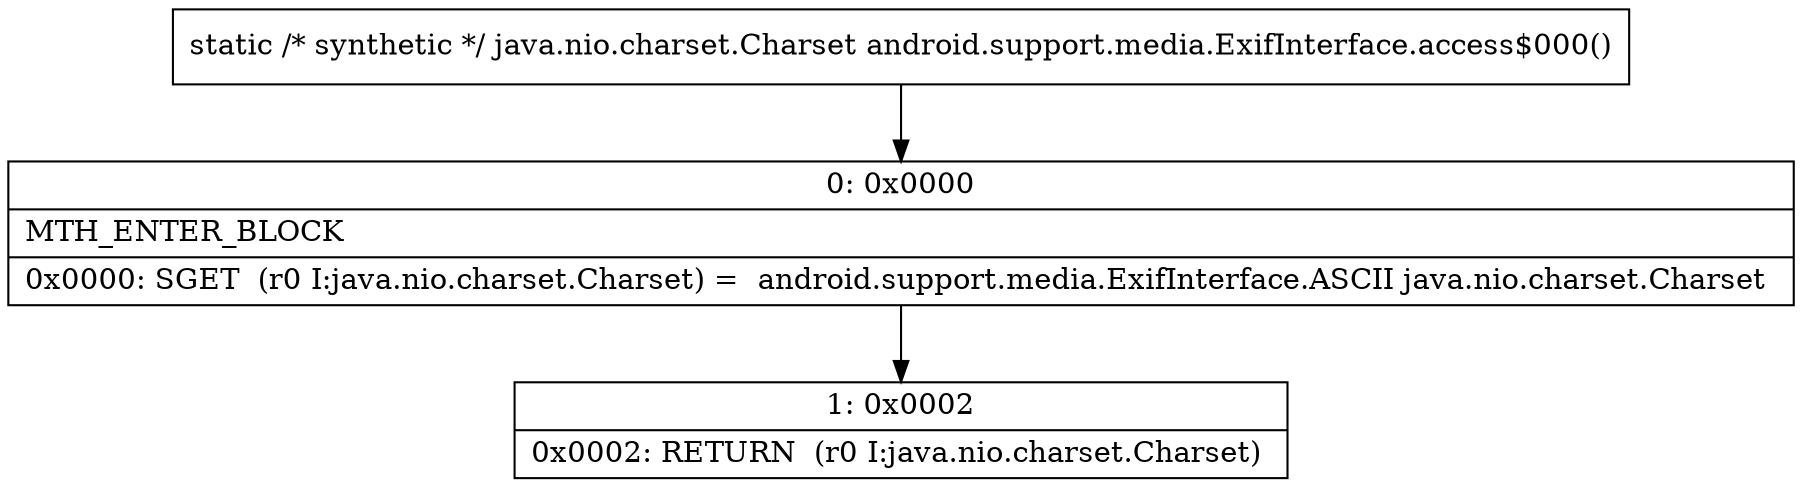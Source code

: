 digraph "CFG forandroid.support.media.ExifInterface.access$000()Ljava\/nio\/charset\/Charset;" {
Node_0 [shape=record,label="{0\:\ 0x0000|MTH_ENTER_BLOCK\l|0x0000: SGET  (r0 I:java.nio.charset.Charset) =  android.support.media.ExifInterface.ASCII java.nio.charset.Charset \l}"];
Node_1 [shape=record,label="{1\:\ 0x0002|0x0002: RETURN  (r0 I:java.nio.charset.Charset) \l}"];
MethodNode[shape=record,label="{static \/* synthetic *\/ java.nio.charset.Charset android.support.media.ExifInterface.access$000() }"];
MethodNode -> Node_0;
Node_0 -> Node_1;
}

